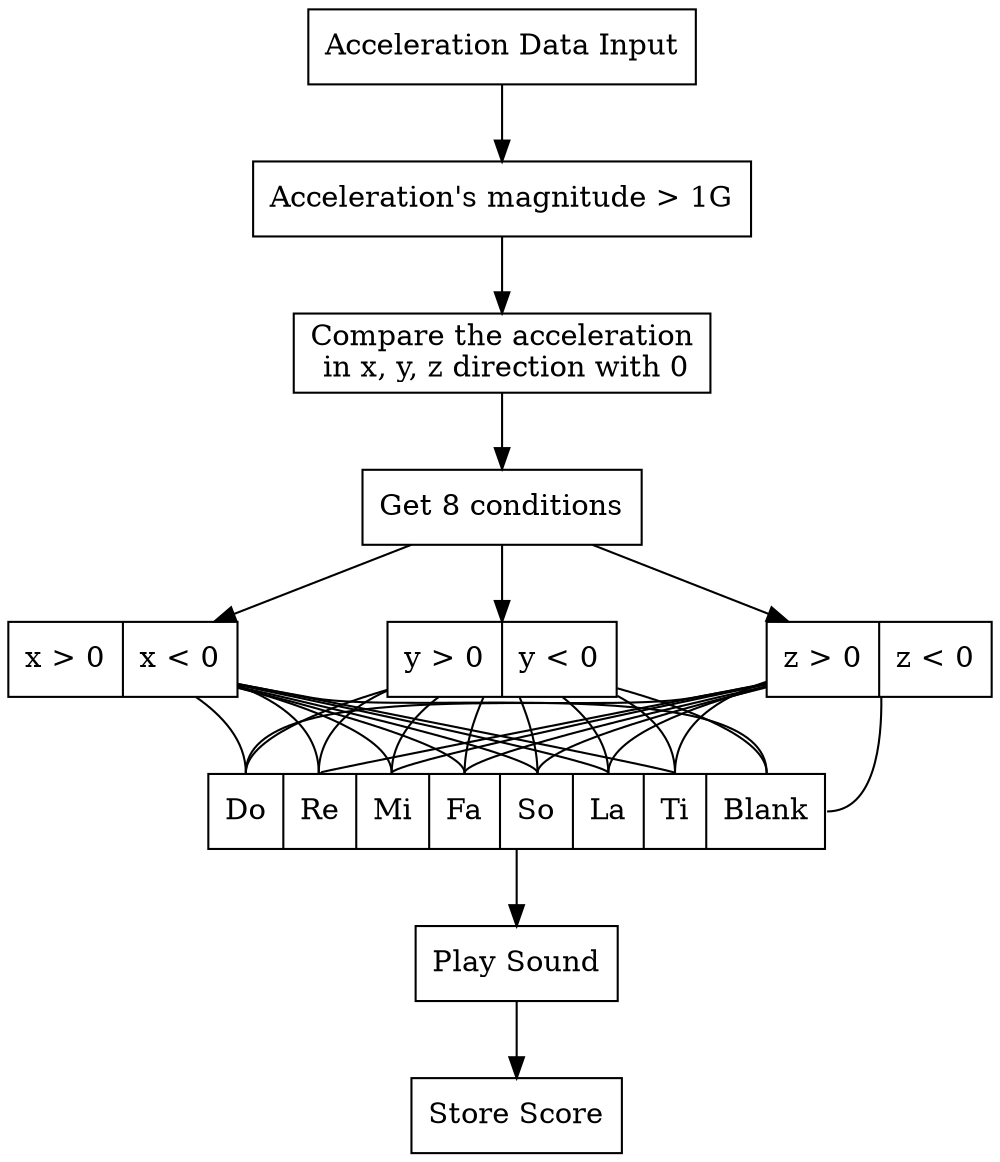 // Copyright (c) 2017 wangren
// 
// This software is released under the MIT License.
// https://opensource.org/licenses/MIT



digraph a {
node[shape=record]

graph [ nodesep=1]

// label="Flow chart of the Index Script"


start[label="Acceleration Data Input"]

start->c0

c0 [label="Acceleration's magnitude \> 1G"]

c1[label="Compare the acceleration\n in x, y, z direction with 0"]

c0->c1

c2 [label="Get 8 conditions"]

c1->c2

c3 [label=" <s1>x \> 0 | <s2> x \< 0 "];
c4 [label=" <s1>y \> 0 | <s2> y \< 0 "];
c5 [label=" <s1>z \> 0 | <s2> z \< 0 "];
 
c2->c3
c2->c4
c2->c5

result [label = "<d1>Do|<d2>Re|<d3>Mi|<d4>Fa|<d5>So|<d6>La|<d7>Ti|<d8>Blank"]


{
	edge[dir=none]

	{c3:s1,c4:s1,c5:s1}->result:d1;
	{c3:s1,c4:s2,c5:s1}->result:d2;
	{c3:s2,c4:s1,c5:s1}->result:d3;
	{c3:s2,c4:s2,c5:s1}->result:d4;
	{c3:s1,c4:s1,c5:s2}->result:d5;
	{c3:s1,c4:s2,c5:s2}->result:d6;
	{c3:s2,c4:s1,c5:s2}->result:d7;
	{c3:s2,c4:s2,c5:s2}->result:d8;
	}

result-> play

play[label="Play Sound"]

play -> store

store[label="Store Score"]




}